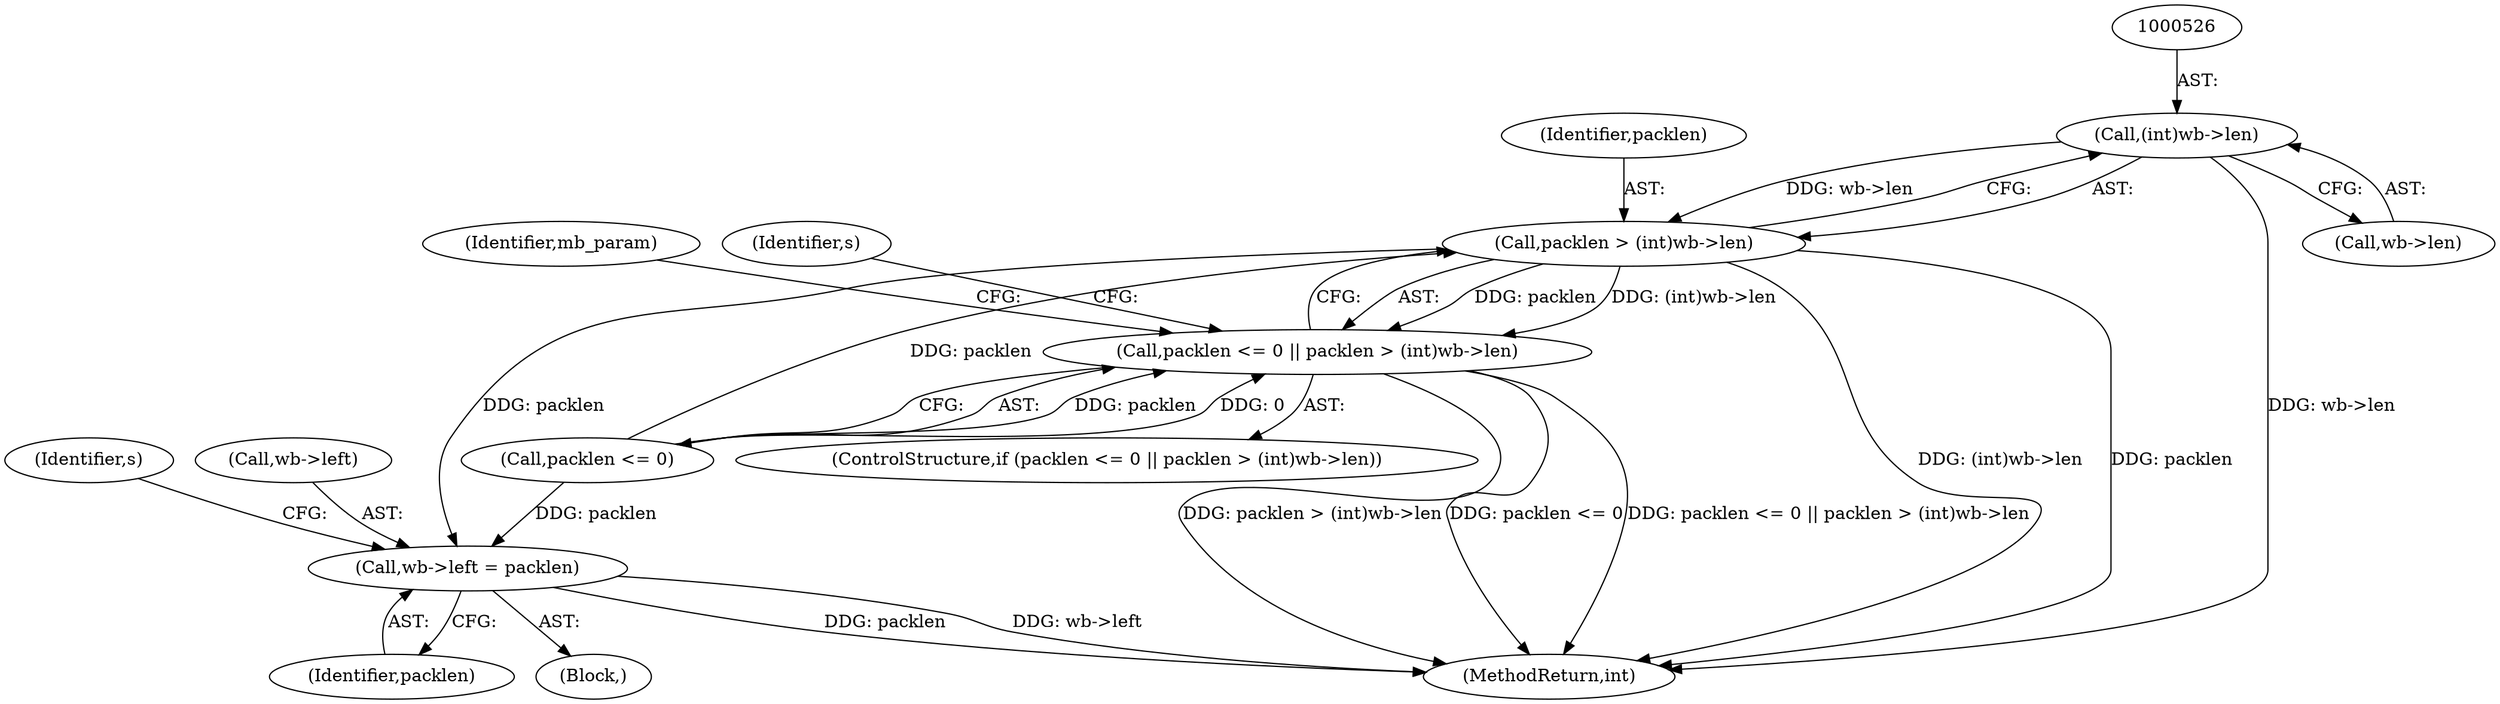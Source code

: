 digraph "0_openssl_4ad93618d26a3ea23d36ad5498ff4f59eff3a4d2_0@pointer" {
"1000525" [label="(Call,(int)wb->len)"];
"1000523" [label="(Call,packlen > (int)wb->len)"];
"1000519" [label="(Call,packlen <= 0 || packlen > (int)wb->len)"];
"1000618" [label="(Call,wb->left = packlen)"];
"1000525" [label="(Call,(int)wb->len)"];
"1000536" [label="(Identifier,mb_param)"];
"1000520" [label="(Call,packlen <= 0)"];
"1000532" [label="(Identifier,s)"];
"1000388" [label="(Block,)"];
"1000980" [label="(MethodReturn,int)"];
"1000622" [label="(Identifier,packlen)"];
"1000523" [label="(Call,packlen > (int)wb->len)"];
"1000619" [label="(Call,wb->left)"];
"1000524" [label="(Identifier,packlen)"];
"1000626" [label="(Identifier,s)"];
"1000519" [label="(Call,packlen <= 0 || packlen > (int)wb->len)"];
"1000518" [label="(ControlStructure,if (packlen <= 0 || packlen > (int)wb->len))"];
"1000527" [label="(Call,wb->len)"];
"1000618" [label="(Call,wb->left = packlen)"];
"1000525" -> "1000523"  [label="AST: "];
"1000525" -> "1000527"  [label="CFG: "];
"1000526" -> "1000525"  [label="AST: "];
"1000527" -> "1000525"  [label="AST: "];
"1000523" -> "1000525"  [label="CFG: "];
"1000525" -> "1000980"  [label="DDG: wb->len"];
"1000525" -> "1000523"  [label="DDG: wb->len"];
"1000523" -> "1000519"  [label="AST: "];
"1000524" -> "1000523"  [label="AST: "];
"1000519" -> "1000523"  [label="CFG: "];
"1000523" -> "1000980"  [label="DDG: (int)wb->len"];
"1000523" -> "1000980"  [label="DDG: packlen"];
"1000523" -> "1000519"  [label="DDG: packlen"];
"1000523" -> "1000519"  [label="DDG: (int)wb->len"];
"1000520" -> "1000523"  [label="DDG: packlen"];
"1000523" -> "1000618"  [label="DDG: packlen"];
"1000519" -> "1000518"  [label="AST: "];
"1000519" -> "1000520"  [label="CFG: "];
"1000520" -> "1000519"  [label="AST: "];
"1000532" -> "1000519"  [label="CFG: "];
"1000536" -> "1000519"  [label="CFG: "];
"1000519" -> "1000980"  [label="DDG: packlen <= 0"];
"1000519" -> "1000980"  [label="DDG: packlen <= 0 || packlen > (int)wb->len"];
"1000519" -> "1000980"  [label="DDG: packlen > (int)wb->len"];
"1000520" -> "1000519"  [label="DDG: packlen"];
"1000520" -> "1000519"  [label="DDG: 0"];
"1000618" -> "1000388"  [label="AST: "];
"1000618" -> "1000622"  [label="CFG: "];
"1000619" -> "1000618"  [label="AST: "];
"1000622" -> "1000618"  [label="AST: "];
"1000626" -> "1000618"  [label="CFG: "];
"1000618" -> "1000980"  [label="DDG: packlen"];
"1000618" -> "1000980"  [label="DDG: wb->left"];
"1000520" -> "1000618"  [label="DDG: packlen"];
}
